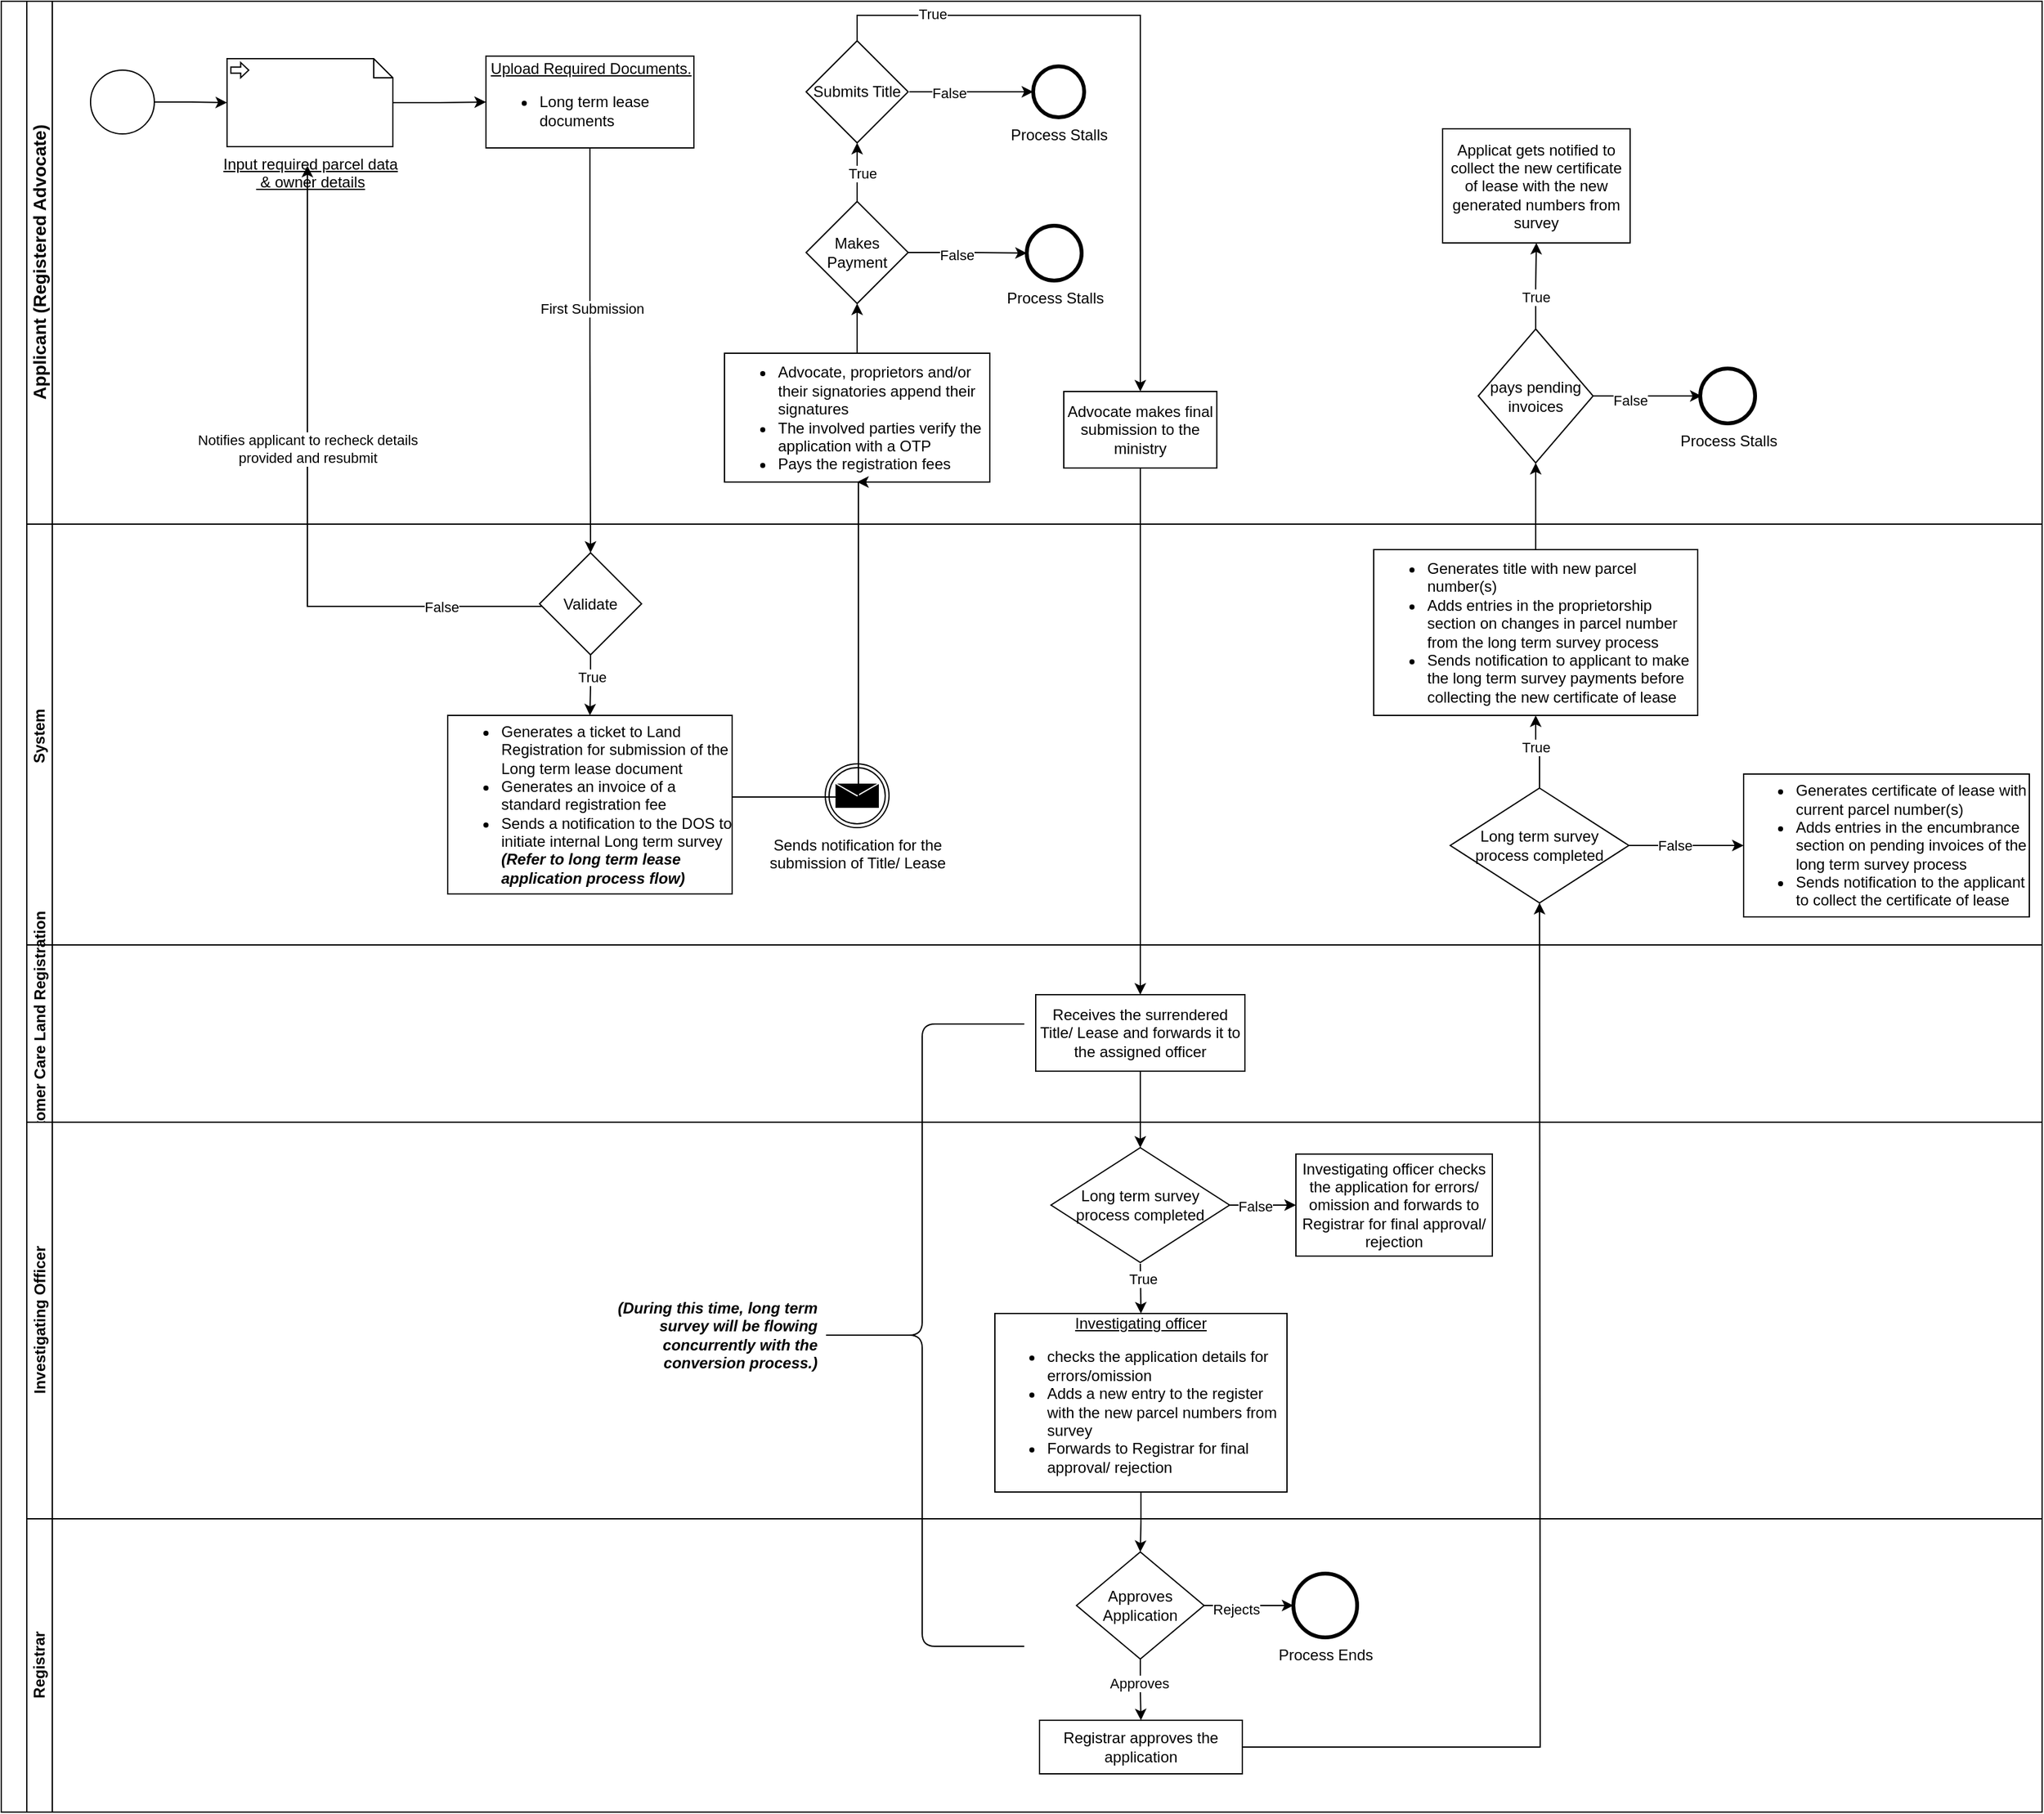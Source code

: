 <mxfile version="21.6.7" type="github">
  <diagram name="Page-1" id="z-LJYG3N7nQUt8acbzVx">
    <mxGraphModel dx="1362" dy="1907" grid="1" gridSize="10" guides="1" tooltips="1" connect="1" arrows="1" fold="1" page="1" pageScale="1" pageWidth="850" pageHeight="1100" math="0" shadow="0">
      <root>
        <mxCell id="0" />
        <mxCell id="1" parent="0" />
        <mxCell id="ZO8-MAQbNHrJnHGYltbH-1" value="" style="swimlane;html=1;childLayout=stackLayout;resizeParent=1;resizeParentMax=0;horizontal=0;startSize=20;horizontalStack=0;whiteSpace=wrap;" vertex="1" parent="1">
          <mxGeometry x="38" y="-27" width="1600" height="1420" as="geometry" />
        </mxCell>
        <mxCell id="ZO8-MAQbNHrJnHGYltbH-2" value="&lt;font style=&quot;font-size: 14px;&quot;&gt;Applicant (Registered Advocate)&lt;/font&gt;" style="swimlane;html=1;startSize=20;horizontal=0;" vertex="1" parent="ZO8-MAQbNHrJnHGYltbH-1">
          <mxGeometry x="20" width="1580" height="410" as="geometry" />
        </mxCell>
        <mxCell id="ZO8-MAQbNHrJnHGYltbH-3" value="" style="edgeStyle=orthogonalEdgeStyle;rounded=0;orthogonalLoop=1;jettySize=auto;html=1;entryX=0;entryY=0.5;entryDx=0;entryDy=0;entryPerimeter=0;" edge="1" parent="ZO8-MAQbNHrJnHGYltbH-2" source="ZO8-MAQbNHrJnHGYltbH-4" target="ZO8-MAQbNHrJnHGYltbH-7">
          <mxGeometry relative="1" as="geometry">
            <mxPoint x="160" y="55" as="targetPoint" />
          </mxGeometry>
        </mxCell>
        <mxCell id="ZO8-MAQbNHrJnHGYltbH-4" value="" style="points=[[0.145,0.145,0],[0.5,0,0],[0.855,0.145,0],[1,0.5,0],[0.855,0.855,0],[0.5,1,0],[0.145,0.855,0],[0,0.5,0]];shape=mxgraph.bpmn.event;html=1;verticalLabelPosition=bottom;labelBackgroundColor=#ffffff;verticalAlign=top;align=center;perimeter=ellipsePerimeter;outlineConnect=0;aspect=fixed;outline=standard;symbol=general;" vertex="1" parent="ZO8-MAQbNHrJnHGYltbH-2">
          <mxGeometry x="50" y="54" width="50" height="50" as="geometry" />
        </mxCell>
        <mxCell id="ZO8-MAQbNHrJnHGYltbH-5" value="&lt;div style=&quot;text-align: center;&quot;&gt;&lt;span style=&quot;background-color: initial;&quot;&gt;&lt;u&gt;Upload Required Documents.&lt;/u&gt;&lt;/span&gt;&lt;/div&gt;&lt;div style=&quot;&quot;&gt;&lt;ul&gt;&lt;li&gt;Long term lease documents&lt;/li&gt;&lt;/ul&gt;&lt;/div&gt;" style="whiteSpace=wrap;html=1;align=left;" vertex="1" parent="ZO8-MAQbNHrJnHGYltbH-2">
          <mxGeometry x="360" y="43" width="163" height="72" as="geometry" />
        </mxCell>
        <mxCell id="ZO8-MAQbNHrJnHGYltbH-6" value="" style="edgeStyle=orthogonalEdgeStyle;rounded=0;orthogonalLoop=1;jettySize=auto;html=1;" edge="1" parent="ZO8-MAQbNHrJnHGYltbH-2" source="ZO8-MAQbNHrJnHGYltbH-7" target="ZO8-MAQbNHrJnHGYltbH-5">
          <mxGeometry relative="1" as="geometry" />
        </mxCell>
        <mxCell id="ZO8-MAQbNHrJnHGYltbH-7" value="&lt;u&gt;Input required parcel data&lt;br&gt;&amp;nbsp;&amp;amp; owner details&lt;br&gt;&lt;/u&gt;" style="shape=mxgraph.bpmn.data;labelPosition=center;verticalLabelPosition=bottom;align=center;verticalAlign=top;size=15;html=1;bpmnTransferType=input;" vertex="1" parent="ZO8-MAQbNHrJnHGYltbH-2">
          <mxGeometry x="157" y="45" width="130" height="69" as="geometry" />
        </mxCell>
        <mxCell id="ZO8-MAQbNHrJnHGYltbH-8" value="" style="edgeStyle=orthogonalEdgeStyle;rounded=0;orthogonalLoop=1;jettySize=auto;html=1;" edge="1" parent="ZO8-MAQbNHrJnHGYltbH-2">
          <mxGeometry relative="1" as="geometry">
            <mxPoint x="692" y="71" as="sourcePoint" />
            <mxPoint x="789" y="71" as="targetPoint" />
          </mxGeometry>
        </mxCell>
        <mxCell id="ZO8-MAQbNHrJnHGYltbH-9" value="False" style="edgeLabel;html=1;align=center;verticalAlign=middle;resizable=0;points=[];" vertex="1" connectable="0" parent="ZO8-MAQbNHrJnHGYltbH-8">
          <mxGeometry x="-0.372" y="-1" relative="1" as="geometry">
            <mxPoint as="offset" />
          </mxGeometry>
        </mxCell>
        <mxCell id="ZO8-MAQbNHrJnHGYltbH-13" value="Process Stalls" style="points=[[0.145,0.145,0],[0.5,0,0],[0.855,0.145,0],[1,0.5,0],[0.855,0.855,0],[0.5,1,0],[0.145,0.855,0],[0,0.5,0]];shape=mxgraph.bpmn.event;html=1;verticalLabelPosition=bottom;labelBackgroundColor=#ffffff;verticalAlign=top;align=center;perimeter=ellipsePerimeter;outlineConnect=0;aspect=fixed;outline=end;symbol=terminate2;" vertex="1" parent="ZO8-MAQbNHrJnHGYltbH-2">
          <mxGeometry x="789" y="51" width="40" height="40" as="geometry" />
        </mxCell>
        <mxCell id="ZO8-MAQbNHrJnHGYltbH-14" value="Process Stalls" style="points=[[0.145,0.145,0],[0.5,0,0],[0.855,0.145,0],[1,0.5,0],[0.855,0.855,0],[0.5,1,0],[0.145,0.855,0],[0,0.5,0]];shape=mxgraph.bpmn.event;html=1;verticalLabelPosition=bottom;labelBackgroundColor=#ffffff;verticalAlign=top;align=center;perimeter=ellipsePerimeter;outlineConnect=0;aspect=fixed;outline=end;symbol=terminate2;" vertex="1" parent="ZO8-MAQbNHrJnHGYltbH-2">
          <mxGeometry x="784" y="176" width="43" height="43" as="geometry" />
        </mxCell>
        <mxCell id="ZO8-MAQbNHrJnHGYltbH-15" value="" style="edgeStyle=orthogonalEdgeStyle;rounded=0;orthogonalLoop=1;jettySize=auto;html=1;exitX=0;exitY=0.5;exitDx=0;exitDy=0;" edge="1" parent="ZO8-MAQbNHrJnHGYltbH-2">
          <mxGeometry relative="1" as="geometry">
            <mxPoint x="220" y="129" as="targetPoint" />
            <Array as="points">
              <mxPoint x="220" y="475" />
            </Array>
            <mxPoint x="432" y="474.5" as="sourcePoint" />
          </mxGeometry>
        </mxCell>
        <mxCell id="ZO8-MAQbNHrJnHGYltbH-16" value="False" style="edgeLabel;html=1;align=center;verticalAlign=middle;resizable=0;points=[];" vertex="1" connectable="0" parent="ZO8-MAQbNHrJnHGYltbH-15">
          <mxGeometry x="-0.617" y="-1" relative="1" as="geometry">
            <mxPoint y="1" as="offset" />
          </mxGeometry>
        </mxCell>
        <mxCell id="ZO8-MAQbNHrJnHGYltbH-17" value="Notifies applicant to recheck details&lt;br&gt;provided and resubmit" style="edgeLabel;html=1;align=center;verticalAlign=middle;resizable=0;points=[];" vertex="1" connectable="0" parent="ZO8-MAQbNHrJnHGYltbH-15">
          <mxGeometry x="0.206" relative="1" as="geometry">
            <mxPoint as="offset" />
          </mxGeometry>
        </mxCell>
        <mxCell id="ZO8-MAQbNHrJnHGYltbH-25" value="Advocate makes final submission to the ministry" style="whiteSpace=wrap;html=1;" vertex="1" parent="ZO8-MAQbNHrJnHGYltbH-2">
          <mxGeometry x="813" y="306" width="120" height="60" as="geometry" />
        </mxCell>
        <mxCell id="ZO8-MAQbNHrJnHGYltbH-28" value="" style="edgeStyle=orthogonalEdgeStyle;rounded=0;orthogonalLoop=1;jettySize=auto;html=1;" edge="1" parent="ZO8-MAQbNHrJnHGYltbH-2" source="ZO8-MAQbNHrJnHGYltbH-30" target="ZO8-MAQbNHrJnHGYltbH-14">
          <mxGeometry relative="1" as="geometry" />
        </mxCell>
        <mxCell id="ZO8-MAQbNHrJnHGYltbH-29" value="False" style="edgeLabel;html=1;align=center;verticalAlign=middle;resizable=0;points=[];" vertex="1" connectable="0" parent="ZO8-MAQbNHrJnHGYltbH-28">
          <mxGeometry x="-0.187" y="-2" relative="1" as="geometry">
            <mxPoint as="offset" />
          </mxGeometry>
        </mxCell>
        <mxCell id="ZO8-MAQbNHrJnHGYltbH-60" value="" style="edgeStyle=orthogonalEdgeStyle;rounded=0;orthogonalLoop=1;jettySize=auto;html=1;" edge="1" parent="ZO8-MAQbNHrJnHGYltbH-2" source="ZO8-MAQbNHrJnHGYltbH-30" target="ZO8-MAQbNHrJnHGYltbH-59">
          <mxGeometry relative="1" as="geometry" />
        </mxCell>
        <mxCell id="ZO8-MAQbNHrJnHGYltbH-61" value="True" style="edgeLabel;html=1;align=center;verticalAlign=middle;resizable=0;points=[];" vertex="1" connectable="0" parent="ZO8-MAQbNHrJnHGYltbH-60">
          <mxGeometry x="-0.043" y="-4" relative="1" as="geometry">
            <mxPoint as="offset" />
          </mxGeometry>
        </mxCell>
        <mxCell id="ZO8-MAQbNHrJnHGYltbH-30" value="Makes Payment" style="rhombus;whiteSpace=wrap;html=1;" vertex="1" parent="ZO8-MAQbNHrJnHGYltbH-2">
          <mxGeometry x="611" y="157" width="80" height="80" as="geometry" />
        </mxCell>
        <mxCell id="ZO8-MAQbNHrJnHGYltbH-59" value="Submits Title" style="rhombus;whiteSpace=wrap;html=1;align=center;" vertex="1" parent="ZO8-MAQbNHrJnHGYltbH-2">
          <mxGeometry x="611" y="31" width="80" height="80" as="geometry" />
        </mxCell>
        <mxCell id="ZO8-MAQbNHrJnHGYltbH-63" value="" style="edgeStyle=orthogonalEdgeStyle;rounded=0;orthogonalLoop=1;jettySize=auto;html=1;entryX=0.5;entryY=0;entryDx=0;entryDy=0;exitX=0.5;exitY=0;exitDx=0;exitDy=0;" edge="1" parent="ZO8-MAQbNHrJnHGYltbH-2" source="ZO8-MAQbNHrJnHGYltbH-59" target="ZO8-MAQbNHrJnHGYltbH-25">
          <mxGeometry relative="1" as="geometry">
            <mxPoint x="651" y="27" as="sourcePoint" />
            <mxPoint x="889" y="227" as="targetPoint" />
          </mxGeometry>
        </mxCell>
        <mxCell id="ZO8-MAQbNHrJnHGYltbH-64" value="True" style="edgeLabel;html=1;align=center;verticalAlign=middle;resizable=0;points=[];" vertex="1" connectable="0" parent="ZO8-MAQbNHrJnHGYltbH-63">
          <mxGeometry x="-0.708" y="1" relative="1" as="geometry">
            <mxPoint as="offset" />
          </mxGeometry>
        </mxCell>
        <mxCell id="ZO8-MAQbNHrJnHGYltbH-89" value="Applicat gets notified to collect the new certificate of lease with the new generated numbers from survey" style="whiteSpace=wrap;html=1;" vertex="1" parent="ZO8-MAQbNHrJnHGYltbH-2">
          <mxGeometry x="1110" y="100" width="147" height="89.5" as="geometry" />
        </mxCell>
        <mxCell id="ZO8-MAQbNHrJnHGYltbH-93" value="Process Stalls" style="points=[[0.145,0.145,0],[0.5,0,0],[0.855,0.145,0],[1,0.5,0],[0.855,0.855,0],[0.5,1,0],[0.145,0.855,0],[0,0.5,0]];shape=mxgraph.bpmn.event;html=1;verticalLabelPosition=bottom;labelBackgroundColor=#ffffff;verticalAlign=top;align=center;perimeter=ellipsePerimeter;outlineConnect=0;aspect=fixed;outline=end;symbol=terminate2;" vertex="1" parent="ZO8-MAQbNHrJnHGYltbH-2">
          <mxGeometry x="1312" y="288" width="43" height="43" as="geometry" />
        </mxCell>
        <mxCell id="ZO8-MAQbNHrJnHGYltbH-31" value="System&amp;nbsp;" style="swimlane;html=1;startSize=20;horizontal=0;" vertex="1" parent="ZO8-MAQbNHrJnHGYltbH-1">
          <mxGeometry x="20" y="410" width="1580" height="330" as="geometry" />
        </mxCell>
        <mxCell id="ZO8-MAQbNHrJnHGYltbH-32" value="Validate" style="rhombus;whiteSpace=wrap;html=1;align=center;" vertex="1" parent="ZO8-MAQbNHrJnHGYltbH-31">
          <mxGeometry x="402" y="22.5" width="80" height="80" as="geometry" />
        </mxCell>
        <mxCell id="ZO8-MAQbNHrJnHGYltbH-33" value="&lt;ul&gt;&lt;li&gt;Generates a ticket to Land Registration for submission of the Long term lease document&lt;/li&gt;&lt;li&gt;Generates an invoice of a standard registration fee&lt;/li&gt;&lt;li&gt;Sends a notification to the DOS to initiate internal Long term survey &lt;i&gt;&lt;b&gt;(Refer to long term lease application process flow)&lt;/b&gt;&lt;/i&gt;&lt;/li&gt;&lt;/ul&gt;" style="whiteSpace=wrap;html=1;align=left;" vertex="1" parent="ZO8-MAQbNHrJnHGYltbH-31">
          <mxGeometry x="330" y="150" width="223" height="140" as="geometry" />
        </mxCell>
        <mxCell id="ZO8-MAQbNHrJnHGYltbH-34" value="" style="edgeStyle=orthogonalEdgeStyle;rounded=0;orthogonalLoop=1;jettySize=auto;html=1;" edge="1" parent="ZO8-MAQbNHrJnHGYltbH-31" source="ZO8-MAQbNHrJnHGYltbH-32" target="ZO8-MAQbNHrJnHGYltbH-33">
          <mxGeometry relative="1" as="geometry" />
        </mxCell>
        <mxCell id="ZO8-MAQbNHrJnHGYltbH-35" value="True" style="edgeLabel;html=1;align=center;verticalAlign=middle;resizable=0;points=[];" vertex="1" connectable="0" parent="ZO8-MAQbNHrJnHGYltbH-34">
          <mxGeometry x="-0.298" y="1" relative="1" as="geometry">
            <mxPoint as="offset" />
          </mxGeometry>
        </mxCell>
        <mxCell id="ZO8-MAQbNHrJnHGYltbH-36" value="Sends notification for the&lt;br&gt;submission of Title/ Lease" style="points=[[0.145,0.145,0],[0.5,0,0],[0.855,0.145,0],[1,0.5,0],[0.855,0.855,0],[0.5,1,0],[0.145,0.855,0],[0,0.5,0]];shape=mxgraph.bpmn.event;html=1;verticalLabelPosition=bottom;labelBackgroundColor=#ffffff;verticalAlign=top;align=center;perimeter=ellipsePerimeter;outlineConnect=0;aspect=fixed;outline=throwing;symbol=message;" vertex="1" parent="ZO8-MAQbNHrJnHGYltbH-31">
          <mxGeometry x="626" y="188" width="50" height="50" as="geometry" />
        </mxCell>
        <mxCell id="ZO8-MAQbNHrJnHGYltbH-80" value="" style="edgeStyle=orthogonalEdgeStyle;rounded=0;orthogonalLoop=1;jettySize=auto;html=1;" edge="1" parent="ZO8-MAQbNHrJnHGYltbH-31" source="ZO8-MAQbNHrJnHGYltbH-78" target="ZO8-MAQbNHrJnHGYltbH-79">
          <mxGeometry relative="1" as="geometry" />
        </mxCell>
        <mxCell id="ZO8-MAQbNHrJnHGYltbH-81" value="True" style="edgeLabel;html=1;align=center;verticalAlign=middle;resizable=0;points=[];" vertex="1" connectable="0" parent="ZO8-MAQbNHrJnHGYltbH-80">
          <mxGeometry x="0.182" relative="1" as="geometry">
            <mxPoint as="offset" />
          </mxGeometry>
        </mxCell>
        <mxCell id="ZO8-MAQbNHrJnHGYltbH-85" value="" style="edgeStyle=orthogonalEdgeStyle;rounded=0;orthogonalLoop=1;jettySize=auto;html=1;" edge="1" parent="ZO8-MAQbNHrJnHGYltbH-31" source="ZO8-MAQbNHrJnHGYltbH-78" target="ZO8-MAQbNHrJnHGYltbH-84">
          <mxGeometry relative="1" as="geometry" />
        </mxCell>
        <mxCell id="ZO8-MAQbNHrJnHGYltbH-86" value="False" style="edgeLabel;html=1;align=center;verticalAlign=middle;resizable=0;points=[];" vertex="1" connectable="0" parent="ZO8-MAQbNHrJnHGYltbH-85">
          <mxGeometry x="-0.2" relative="1" as="geometry">
            <mxPoint as="offset" />
          </mxGeometry>
        </mxCell>
        <mxCell id="ZO8-MAQbNHrJnHGYltbH-78" value="Long term survey process completed" style="rhombus;whiteSpace=wrap;html=1;" vertex="1" parent="ZO8-MAQbNHrJnHGYltbH-31">
          <mxGeometry x="1116" y="207" width="140" height="90" as="geometry" />
        </mxCell>
        <mxCell id="ZO8-MAQbNHrJnHGYltbH-88" value="" style="edgeStyle=orthogonalEdgeStyle;rounded=0;orthogonalLoop=1;jettySize=auto;html=1;" edge="1" parent="ZO8-MAQbNHrJnHGYltbH-31" source="ZO8-MAQbNHrJnHGYltbH-79" target="ZO8-MAQbNHrJnHGYltbH-87">
          <mxGeometry relative="1" as="geometry" />
        </mxCell>
        <mxCell id="ZO8-MAQbNHrJnHGYltbH-79" value="&lt;ul&gt;&lt;li&gt;&lt;span style=&quot;background-color: initial;&quot;&gt;Generates title with new parcel number(s)&lt;/span&gt;&lt;/li&gt;&lt;li style=&quot;border-color: var(--border-color);&quot;&gt;Adds entries in the proprietorship section on changes in parcel number from the long term survey process&lt;/li&gt;&lt;li&gt;&lt;span style=&quot;background-color: initial;&quot;&gt;Sends notification to applicant to make the long term survey payments before collecting the new certificate of lease&lt;/span&gt;&lt;/li&gt;&lt;/ul&gt;" style="whiteSpace=wrap;html=1;align=left;" vertex="1" parent="ZO8-MAQbNHrJnHGYltbH-31">
          <mxGeometry x="1056" y="20" width="254" height="130" as="geometry" />
        </mxCell>
        <mxCell id="ZO8-MAQbNHrJnHGYltbH-84" value="&lt;ul style=&quot;border-color: var(--border-color); text-align: left;&quot;&gt;&lt;li style=&quot;border-color: var(--border-color);&quot;&gt;Generates certificate of lease with current parcel number(s)&lt;/li&gt;&lt;li style=&quot;border-color: var(--border-color);&quot;&gt;&lt;span style=&quot;border-color: var(--border-color); background-color: initial;&quot;&gt;Adds entries in the encumbrance section on pending invoices of the long term survey process&lt;/span&gt;&lt;/li&gt;&lt;li style=&quot;border-color: var(--border-color);&quot;&gt;&lt;span style=&quot;border-color: var(--border-color); background-color: initial;&quot;&gt;Sends notification to the applicant to collect the certificate of lease&lt;/span&gt;&lt;/li&gt;&lt;/ul&gt;" style="whiteSpace=wrap;html=1;" vertex="1" parent="ZO8-MAQbNHrJnHGYltbH-31">
          <mxGeometry x="1346" y="196" width="224" height="112" as="geometry" />
        </mxCell>
        <mxCell id="ZO8-MAQbNHrJnHGYltbH-87" value="pays pending invoices" style="rhombus;whiteSpace=wrap;html=1;align=center;" vertex="1" parent="ZO8-MAQbNHrJnHGYltbH-31">
          <mxGeometry x="1138" y="-153" width="90" height="105" as="geometry" />
        </mxCell>
        <mxCell id="ZO8-MAQbNHrJnHGYltbH-38" value="Customer Care Land Registration" style="swimlane;html=1;startSize=20;horizontal=0;" vertex="1" parent="ZO8-MAQbNHrJnHGYltbH-1">
          <mxGeometry x="20" y="740" width="1580" height="139" as="geometry" />
        </mxCell>
        <mxCell id="ZO8-MAQbNHrJnHGYltbH-39" value="Receives the surrendered Title/ Lease and forwards it to the assigned officer" style="whiteSpace=wrap;html=1;" vertex="1" parent="ZO8-MAQbNHrJnHGYltbH-38">
          <mxGeometry x="791" y="39" width="164" height="60" as="geometry" />
        </mxCell>
        <mxCell id="ZO8-MAQbNHrJnHGYltbH-40" value="" style="edgeStyle=orthogonalEdgeStyle;rounded=0;orthogonalLoop=1;jettySize=auto;html=1;" edge="1" parent="ZO8-MAQbNHrJnHGYltbH-1" source="ZO8-MAQbNHrJnHGYltbH-5" target="ZO8-MAQbNHrJnHGYltbH-32">
          <mxGeometry relative="1" as="geometry" />
        </mxCell>
        <mxCell id="ZO8-MAQbNHrJnHGYltbH-41" value="First Submission" style="edgeLabel;html=1;align=center;verticalAlign=middle;resizable=0;points=[];" vertex="1" connectable="0" parent="ZO8-MAQbNHrJnHGYltbH-40">
          <mxGeometry x="-0.209" y="1" relative="1" as="geometry">
            <mxPoint as="offset" />
          </mxGeometry>
        </mxCell>
        <mxCell id="ZO8-MAQbNHrJnHGYltbH-42" value="Investigating Officer" style="swimlane;html=1;startSize=20;horizontal=0;" vertex="1" parent="ZO8-MAQbNHrJnHGYltbH-1">
          <mxGeometry x="20" y="879" width="1580" height="311" as="geometry" />
        </mxCell>
        <mxCell id="ZO8-MAQbNHrJnHGYltbH-43" value="&lt;u&gt;Investigating officer &lt;/u&gt;&lt;br&gt;&lt;ul&gt;&lt;li style=&quot;text-align: left;&quot;&gt;checks the application details for errors/omission&lt;/li&gt;&lt;li style=&quot;text-align: left;&quot;&gt;&lt;span style=&quot;background-color: initial;&quot;&gt;Adds a new entry to the register with the new parcel numbers from survey&lt;/span&gt;&lt;/li&gt;&lt;li style=&quot;text-align: left;&quot;&gt;Forwards to Registrar for final approval/ rejection&lt;/li&gt;&lt;/ul&gt;" style="whiteSpace=wrap;html=1;" vertex="1" parent="ZO8-MAQbNHrJnHGYltbH-42">
          <mxGeometry x="759" y="150" width="229" height="140" as="geometry" />
        </mxCell>
        <mxCell id="ZO8-MAQbNHrJnHGYltbH-69" value="Investigating officer checks the application&amp;nbsp;for errors/ omission&amp;nbsp;and forwards to Registrar for final approval/ rejection" style="whiteSpace=wrap;html=1;" vertex="1" parent="ZO8-MAQbNHrJnHGYltbH-42">
          <mxGeometry x="995" y="25" width="154" height="80" as="geometry" />
        </mxCell>
        <mxCell id="ZO8-MAQbNHrJnHGYltbH-73" value="" style="edgeStyle=orthogonalEdgeStyle;rounded=0;orthogonalLoop=1;jettySize=auto;html=1;entryX=0.5;entryY=0;entryDx=0;entryDy=0;" edge="1" parent="ZO8-MAQbNHrJnHGYltbH-42" target="ZO8-MAQbNHrJnHGYltbH-43">
          <mxGeometry relative="1" as="geometry">
            <mxPoint x="873" y="111" as="sourcePoint" />
            <mxPoint x="873" y="158" as="targetPoint" />
          </mxGeometry>
        </mxCell>
        <mxCell id="ZO8-MAQbNHrJnHGYltbH-77" value="True" style="edgeLabel;html=1;align=center;verticalAlign=middle;resizable=0;points=[];" vertex="1" connectable="0" parent="ZO8-MAQbNHrJnHGYltbH-73">
          <mxGeometry x="-0.364" y="1" relative="1" as="geometry">
            <mxPoint as="offset" />
          </mxGeometry>
        </mxCell>
        <mxCell id="ZO8-MAQbNHrJnHGYltbH-75" value="" style="edgeStyle=orthogonalEdgeStyle;rounded=0;orthogonalLoop=1;jettySize=auto;html=1;" edge="1" parent="ZO8-MAQbNHrJnHGYltbH-42" source="ZO8-MAQbNHrJnHGYltbH-71" target="ZO8-MAQbNHrJnHGYltbH-69">
          <mxGeometry relative="1" as="geometry" />
        </mxCell>
        <mxCell id="ZO8-MAQbNHrJnHGYltbH-76" value="False" style="edgeLabel;html=1;align=center;verticalAlign=middle;resizable=0;points=[];" vertex="1" connectable="0" parent="ZO8-MAQbNHrJnHGYltbH-75">
          <mxGeometry x="-0.225" y="-1" relative="1" as="geometry">
            <mxPoint as="offset" />
          </mxGeometry>
        </mxCell>
        <mxCell id="ZO8-MAQbNHrJnHGYltbH-71" value="Long term survey process completed" style="rhombus;whiteSpace=wrap;html=1;" vertex="1" parent="ZO8-MAQbNHrJnHGYltbH-42">
          <mxGeometry x="803" y="20" width="140" height="90" as="geometry" />
        </mxCell>
        <mxCell id="ZO8-MAQbNHrJnHGYltbH-44" value="Registrar" style="swimlane;html=1;startSize=20;horizontal=0;" vertex="1" parent="ZO8-MAQbNHrJnHGYltbH-1">
          <mxGeometry x="20" y="1190" width="1580" height="230" as="geometry" />
        </mxCell>
        <mxCell id="ZO8-MAQbNHrJnHGYltbH-45" value="Registrar approves the application" style="whiteSpace=wrap;html=1;" vertex="1" parent="ZO8-MAQbNHrJnHGYltbH-44">
          <mxGeometry x="794" y="158" width="159" height="42" as="geometry" />
        </mxCell>
        <mxCell id="ZO8-MAQbNHrJnHGYltbH-46" value="Process Ends" style="points=[[0.145,0.145,0],[0.5,0,0],[0.855,0.145,0],[1,0.5,0],[0.855,0.855,0],[0.5,1,0],[0.145,0.855,0],[0,0.5,0]];shape=mxgraph.bpmn.event;html=1;verticalLabelPosition=bottom;labelBackgroundColor=#ffffff;verticalAlign=top;align=center;perimeter=ellipsePerimeter;outlineConnect=0;aspect=fixed;outline=end;symbol=terminate2;" vertex="1" parent="ZO8-MAQbNHrJnHGYltbH-44">
          <mxGeometry x="993" y="43" width="50" height="50" as="geometry" />
        </mxCell>
        <mxCell id="ZO8-MAQbNHrJnHGYltbH-47" value="" style="edgeStyle=orthogonalEdgeStyle;rounded=0;orthogonalLoop=1;jettySize=auto;html=1;" edge="1" parent="ZO8-MAQbNHrJnHGYltbH-44" source="ZO8-MAQbNHrJnHGYltbH-51" target="ZO8-MAQbNHrJnHGYltbH-45">
          <mxGeometry relative="1" as="geometry" />
        </mxCell>
        <mxCell id="ZO8-MAQbNHrJnHGYltbH-48" value="Approves" style="edgeLabel;html=1;align=center;verticalAlign=middle;resizable=0;points=[];" vertex="1" connectable="0" parent="ZO8-MAQbNHrJnHGYltbH-47">
          <mxGeometry x="-0.216" y="-1" relative="1" as="geometry">
            <mxPoint as="offset" />
          </mxGeometry>
        </mxCell>
        <mxCell id="ZO8-MAQbNHrJnHGYltbH-49" value="" style="edgeStyle=orthogonalEdgeStyle;rounded=0;orthogonalLoop=1;jettySize=auto;html=1;" edge="1" parent="ZO8-MAQbNHrJnHGYltbH-44" source="ZO8-MAQbNHrJnHGYltbH-51" target="ZO8-MAQbNHrJnHGYltbH-46">
          <mxGeometry relative="1" as="geometry" />
        </mxCell>
        <mxCell id="ZO8-MAQbNHrJnHGYltbH-50" value="Rejects" style="edgeLabel;html=1;align=center;verticalAlign=middle;resizable=0;points=[];" vertex="1" connectable="0" parent="ZO8-MAQbNHrJnHGYltbH-49">
          <mxGeometry x="-0.286" y="-3" relative="1" as="geometry">
            <mxPoint as="offset" />
          </mxGeometry>
        </mxCell>
        <mxCell id="ZO8-MAQbNHrJnHGYltbH-51" value="Approves Application" style="rhombus;whiteSpace=wrap;html=1;" vertex="1" parent="ZO8-MAQbNHrJnHGYltbH-44">
          <mxGeometry x="823" y="26" width="100" height="84" as="geometry" />
        </mxCell>
        <mxCell id="ZO8-MAQbNHrJnHGYltbH-52" value="" style="edgeStyle=orthogonalEdgeStyle;rounded=0;orthogonalLoop=1;jettySize=auto;html=1;entryX=0.5;entryY=0;entryDx=0;entryDy=0;" edge="1" parent="ZO8-MAQbNHrJnHGYltbH-1" source="ZO8-MAQbNHrJnHGYltbH-43" target="ZO8-MAQbNHrJnHGYltbH-51">
          <mxGeometry relative="1" as="geometry">
            <mxPoint x="893" y="1097" as="targetPoint" />
          </mxGeometry>
        </mxCell>
        <mxCell id="ZO8-MAQbNHrJnHGYltbH-53" value="" style="edgeStyle=orthogonalEdgeStyle;rounded=0;orthogonalLoop=1;jettySize=auto;html=1;entryX=0.5;entryY=0;entryDx=0;entryDy=0;" edge="1" parent="ZO8-MAQbNHrJnHGYltbH-1" source="ZO8-MAQbNHrJnHGYltbH-25" target="ZO8-MAQbNHrJnHGYltbH-39">
          <mxGeometry relative="1" as="geometry">
            <mxPoint x="893" y="672" as="targetPoint" />
          </mxGeometry>
        </mxCell>
        <mxCell id="ZO8-MAQbNHrJnHGYltbH-55" value="" style="edgeStyle=orthogonalEdgeStyle;rounded=0;orthogonalLoop=1;jettySize=auto;html=1;" edge="1" parent="ZO8-MAQbNHrJnHGYltbH-1" source="ZO8-MAQbNHrJnHGYltbH-45">
          <mxGeometry relative="1" as="geometry">
            <mxPoint x="1206" y="707" as="targetPoint" />
          </mxGeometry>
        </mxCell>
        <mxCell id="ZO8-MAQbNHrJnHGYltbH-72" value="" style="edgeStyle=orthogonalEdgeStyle;rounded=0;orthogonalLoop=1;jettySize=auto;html=1;" edge="1" parent="ZO8-MAQbNHrJnHGYltbH-1" source="ZO8-MAQbNHrJnHGYltbH-39" target="ZO8-MAQbNHrJnHGYltbH-71">
          <mxGeometry relative="1" as="geometry" />
        </mxCell>
        <mxCell id="ZO8-MAQbNHrJnHGYltbH-90" value="" style="edgeStyle=orthogonalEdgeStyle;rounded=0;orthogonalLoop=1;jettySize=auto;html=1;" edge="1" parent="ZO8-MAQbNHrJnHGYltbH-1" source="ZO8-MAQbNHrJnHGYltbH-87" target="ZO8-MAQbNHrJnHGYltbH-89">
          <mxGeometry relative="1" as="geometry" />
        </mxCell>
        <mxCell id="ZO8-MAQbNHrJnHGYltbH-95" value="True" style="edgeLabel;html=1;align=center;verticalAlign=middle;resizable=0;points=[];" vertex="1" connectable="0" parent="ZO8-MAQbNHrJnHGYltbH-90">
          <mxGeometry x="-0.259" relative="1" as="geometry">
            <mxPoint as="offset" />
          </mxGeometry>
        </mxCell>
        <mxCell id="ZO8-MAQbNHrJnHGYltbH-92" value="" style="edgeStyle=orthogonalEdgeStyle;rounded=0;orthogonalLoop=1;jettySize=auto;html=1;" edge="1" parent="ZO8-MAQbNHrJnHGYltbH-1" source="ZO8-MAQbNHrJnHGYltbH-87">
          <mxGeometry relative="1" as="geometry">
            <mxPoint x="1333" y="309.5" as="targetPoint" />
          </mxGeometry>
        </mxCell>
        <mxCell id="ZO8-MAQbNHrJnHGYltbH-94" value="False" style="edgeLabel;html=1;align=center;verticalAlign=middle;resizable=0;points=[];" vertex="1" connectable="0" parent="ZO8-MAQbNHrJnHGYltbH-92">
          <mxGeometry x="-0.322" y="-2" relative="1" as="geometry">
            <mxPoint y="1" as="offset" />
          </mxGeometry>
        </mxCell>
        <mxCell id="ZO8-MAQbNHrJnHGYltbH-56" value="" style="edgeStyle=orthogonalEdgeStyle;rounded=0;orthogonalLoop=1;jettySize=auto;html=1;" edge="1" parent="1" source="ZO8-MAQbNHrJnHGYltbH-57">
          <mxGeometry relative="1" as="geometry">
            <mxPoint x="709" y="210" as="targetPoint" />
          </mxGeometry>
        </mxCell>
        <mxCell id="ZO8-MAQbNHrJnHGYltbH-57" value="&lt;ul&gt;&lt;li&gt;Advocate, proprietors and/or their signatories append their signatures&lt;/li&gt;&lt;li&gt;The involved parties verify the application with a OTP&lt;/li&gt;&lt;li&gt;Pays the registration fees&lt;/li&gt;&lt;/ul&gt;" style="whiteSpace=wrap;html=1;align=left;" vertex="1" parent="1">
          <mxGeometry x="605" y="249" width="208" height="101" as="geometry" />
        </mxCell>
        <mxCell id="ZO8-MAQbNHrJnHGYltbH-58" value="" style="edgeStyle=orthogonalEdgeStyle;rounded=0;orthogonalLoop=1;jettySize=auto;html=1;exitX=1;exitY=0.5;exitDx=0;exitDy=0;entryX=0.5;entryY=1;entryDx=0;entryDy=0;" edge="1" parent="1" source="ZO8-MAQbNHrJnHGYltbH-33" target="ZO8-MAQbNHrJnHGYltbH-57">
          <mxGeometry relative="1" as="geometry">
            <mxPoint x="578" y="579.5" as="sourcePoint" />
            <mxPoint x="696" y="380" as="targetPoint" />
            <Array as="points">
              <mxPoint x="611" y="597" />
              <mxPoint x="710" y="597" />
            </Array>
          </mxGeometry>
        </mxCell>
        <mxCell id="ZO8-MAQbNHrJnHGYltbH-65" value="&lt;i&gt;&lt;b&gt;(During this time, long term survey will be flowing concurrently with the conversion process.)&lt;/b&gt;&lt;/i&gt;" style="shape=curlyBracket;whiteSpace=wrap;html=1;rounded=1;labelPosition=left;verticalLabelPosition=middle;align=right;verticalAlign=middle;" vertex="1" parent="1">
          <mxGeometry x="680" y="775" width="160" height="488" as="geometry" />
        </mxCell>
      </root>
    </mxGraphModel>
  </diagram>
</mxfile>
